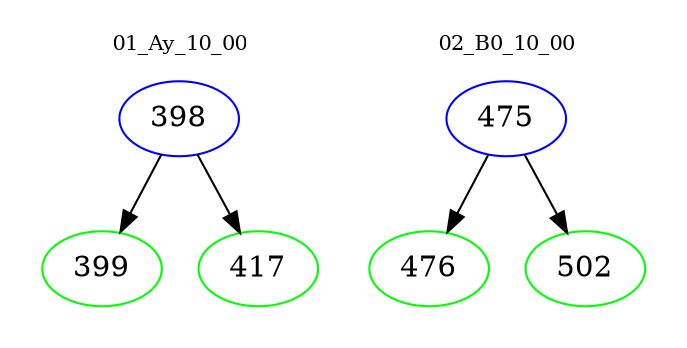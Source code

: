 digraph{
subgraph cluster_0 {
color = white
label = "01_Ay_10_00";
fontsize=10;
T0_398 [label="398", color="blue"]
T0_398 -> T0_399 [color="black"]
T0_399 [label="399", color="green"]
T0_398 -> T0_417 [color="black"]
T0_417 [label="417", color="green"]
}
subgraph cluster_1 {
color = white
label = "02_B0_10_00";
fontsize=10;
T1_475 [label="475", color="blue"]
T1_475 -> T1_476 [color="black"]
T1_476 [label="476", color="green"]
T1_475 -> T1_502 [color="black"]
T1_502 [label="502", color="green"]
}
}
